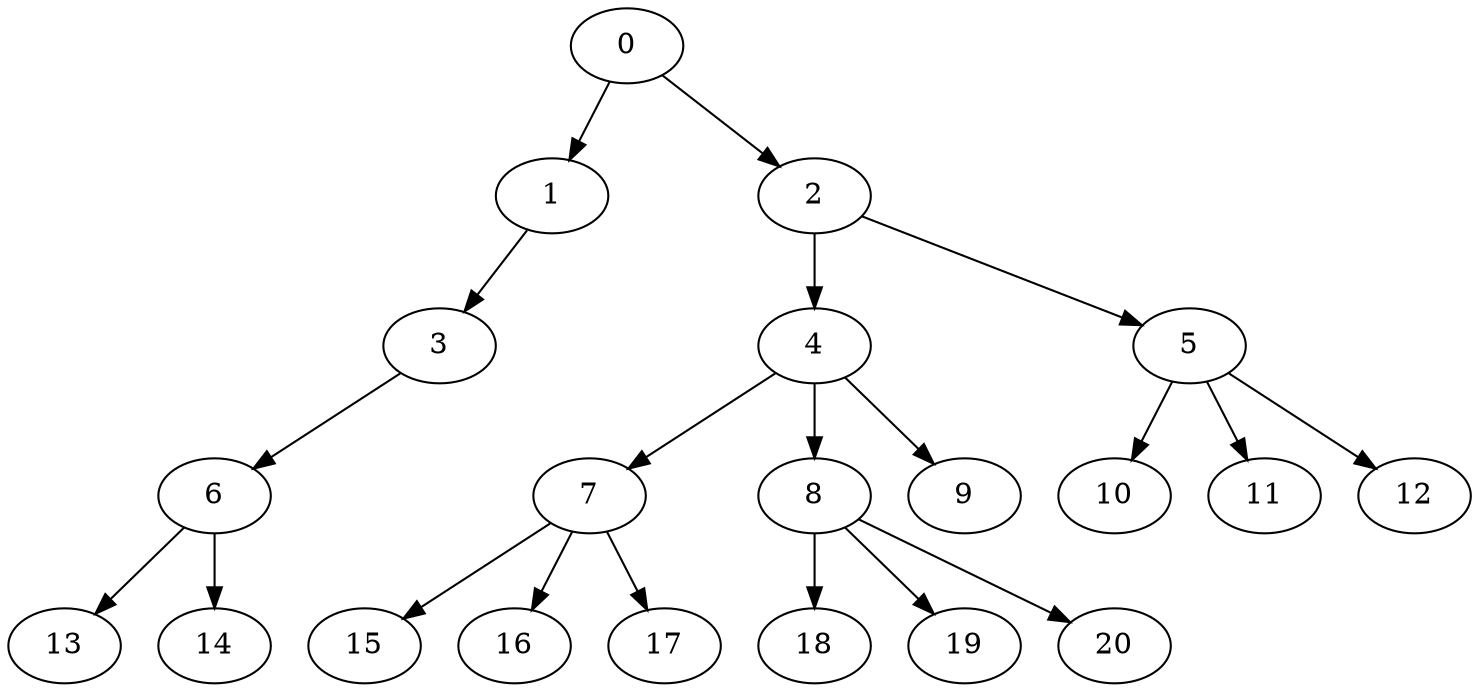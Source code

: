 digraph "OutTree-Unbalanced-MaxBf-3_Nodes_21_CCR_0.10_WeightType_Random" {
	graph [CCR=0.1,
		Density=0.95,
		"No of edges"=20,
		"No of nodes"=21,
		"Node concurrency"=12,
		"Total sequential time"=1274
	];
	0	[Weight=52];
	1	[Weight=78];
	0 -> 1	[Weight=2];
	2	[Weight=104];
	0 -> 2	[Weight=3];
	3	[Weight=39];
	1 -> 3	[Weight=4];
	4	[Weight=91];
	2 -> 4	[Weight=4];
	5	[Weight=52];
	2 -> 5	[Weight=4];
	6	[Weight=39];
	3 -> 6	[Weight=2];
	7	[Weight=39];
	4 -> 7	[Weight=9];
	8	[Weight=52];
	4 -> 8	[Weight=10];
	9	[Weight=26];
	4 -> 9	[Weight=9];
	10	[Weight=39];
	5 -> 10	[Weight=4];
	11	[Weight=52];
	5 -> 11	[Weight=10];
	12	[Weight=26];
	5 -> 12	[Weight=2];
	13	[Weight=39];
	6 -> 13	[Weight=8];
	14	[Weight=117];
	6 -> 14	[Weight=10];
	15	[Weight=65];
	7 -> 15	[Weight=8];
	16	[Weight=104];
	7 -> 16	[Weight=10];
	17	[Weight=130];
	7 -> 17	[Weight=8];
	18	[Weight=26];
	8 -> 18	[Weight=10];
	19	[Weight=78];
	8 -> 19	[Weight=4];
	20	[Weight=26];
	8 -> 20	[Weight=6];
}
